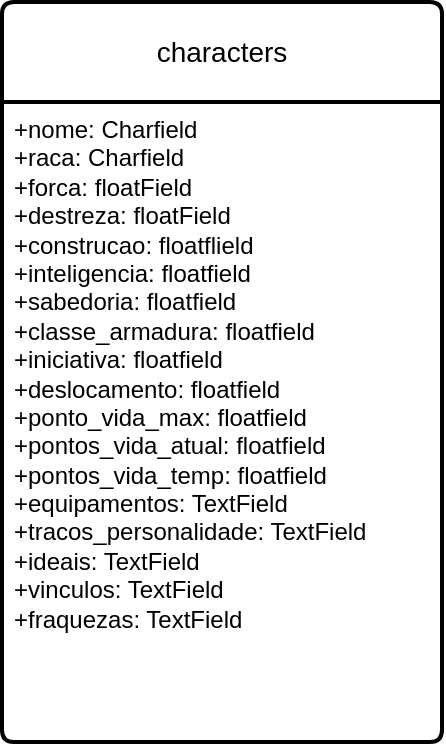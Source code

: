 <mxfile version="21.3.7" type="device">
  <diagram name="Página-1" id="aw8H4lm0IKBlgUcRgIM_">
    <mxGraphModel dx="1050" dy="602" grid="1" gridSize="10" guides="1" tooltips="1" connect="1" arrows="1" fold="1" page="1" pageScale="1" pageWidth="827" pageHeight="1169" math="0" shadow="0">
      <root>
        <mxCell id="0" />
        <mxCell id="1" parent="0" />
        <mxCell id="_8QmKEpxUPxFZCxkAPVT-40" value="characters" style="swimlane;childLayout=stackLayout;horizontal=1;startSize=50;horizontalStack=0;rounded=1;fontSize=14;fontStyle=0;strokeWidth=2;resizeParent=0;resizeLast=1;shadow=0;dashed=0;align=center;arcSize=4;whiteSpace=wrap;html=1;strokeColor=default;fontFamily=Helvetica;fontColor=default;fillColor=none;" vertex="1" parent="1">
          <mxGeometry x="260" y="110" width="220" height="370" as="geometry" />
        </mxCell>
        <mxCell id="_8QmKEpxUPxFZCxkAPVT-41" value="+nome: Charfield&lt;br&gt;+raca: Charfield&lt;br&gt;+forca: floatField&lt;br&gt;+destreza: floatField&lt;br&gt;+construcao: floatflield&lt;br&gt;+inteligencia: floatfield&lt;br&gt;+sabedoria: floatfield&lt;br&gt;+classe_armadura: floatfield&lt;br&gt;+iniciativa: floatfield&lt;br&gt;+deslocamento: floatfield&lt;br&gt;+ponto_vida_max: floatfield&lt;br&gt;+pontos_vida_atual: floatfield&lt;br&gt;+pontos_vida_temp: floatfield&lt;br&gt;+equipamentos: TextField&lt;br&gt;+tracos_personalidade: TextField&lt;br&gt;+ideais: TextField&lt;br&gt;+vinculos: TextField&lt;br&gt;+fraquezas: TextField" style="align=left;strokeColor=none;fillColor=none;spacingLeft=4;fontSize=12;verticalAlign=top;resizable=0;rotatable=0;part=1;html=1;fontFamily=Helvetica;fontColor=default;" vertex="1" parent="_8QmKEpxUPxFZCxkAPVT-40">
          <mxGeometry y="50" width="220" height="320" as="geometry" />
        </mxCell>
      </root>
    </mxGraphModel>
  </diagram>
</mxfile>
